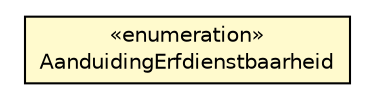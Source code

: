 #!/usr/local/bin/dot
#
# Class diagram 
# Generated by UMLGraph version R5_6-24-gf6e263 (http://www.umlgraph.org/)
#

digraph G {
	edge [fontname="Helvetica",fontsize=10,labelfontname="Helvetica",labelfontsize=10];
	node [fontname="Helvetica",fontsize=10,shape=plaintext];
	nodesep=0.25;
	ranksep=0.5;
	// nl.egem.stuf.sector.bg._0204.AanduidingErfdienstbaarheid
	c34116 [label=<<table title="nl.egem.stuf.sector.bg._0204.AanduidingErfdienstbaarheid" border="0" cellborder="1" cellspacing="0" cellpadding="2" port="p" bgcolor="lemonChiffon" href="./AanduidingErfdienstbaarheid.html">
		<tr><td><table border="0" cellspacing="0" cellpadding="1">
<tr><td align="center" balign="center"> &#171;enumeration&#187; </td></tr>
<tr><td align="center" balign="center"> AanduidingErfdienstbaarheid </td></tr>
		</table></td></tr>
		</table>>, URL="./AanduidingErfdienstbaarheid.html", fontname="Helvetica", fontcolor="black", fontsize=10.0];
}

